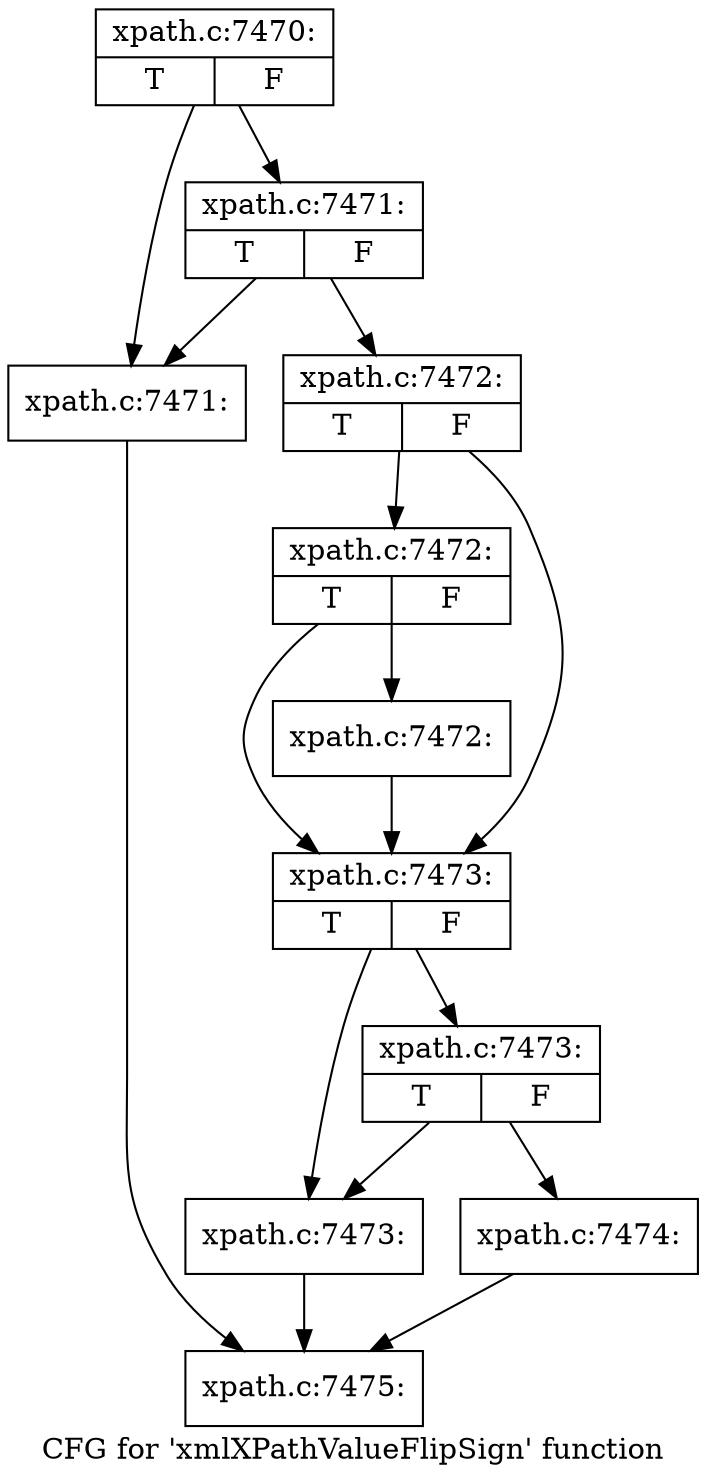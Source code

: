 digraph "CFG for 'xmlXPathValueFlipSign' function" {
	label="CFG for 'xmlXPathValueFlipSign' function";

	Node0x55e6b26e3220 [shape=record,label="{xpath.c:7470:|{<s0>T|<s1>F}}"];
	Node0x55e6b26e3220 -> Node0x55e6b26e8b70;
	Node0x55e6b26e3220 -> Node0x55e6b26fc280;
	Node0x55e6b26fc280 [shape=record,label="{xpath.c:7471:|{<s0>T|<s1>F}}"];
	Node0x55e6b26fc280 -> Node0x55e6b26e8b70;
	Node0x55e6b26fc280 -> Node0x55e6b26e33b0;
	Node0x55e6b26e8b70 [shape=record,label="{xpath.c:7471:}"];
	Node0x55e6b26e8b70 -> Node0x55e6b26e8ae0;
	Node0x55e6b26e33b0 [shape=record,label="{xpath.c:7472:|{<s0>T|<s1>F}}"];
	Node0x55e6b26e33b0 -> Node0x55e6b26fd220;
	Node0x55e6b26e33b0 -> Node0x55e6b26fd1d0;
	Node0x55e6b26fd220 [shape=record,label="{xpath.c:7472:|{<s0>T|<s1>F}}"];
	Node0x55e6b26fd220 -> Node0x55e6b26fd180;
	Node0x55e6b26fd220 -> Node0x55e6b26fd1d0;
	Node0x55e6b26fd180 [shape=record,label="{xpath.c:7472:}"];
	Node0x55e6b26fd180 -> Node0x55e6b26fd1d0;
	Node0x55e6b26fd1d0 [shape=record,label="{xpath.c:7473:|{<s0>T|<s1>F}}"];
	Node0x55e6b26fd1d0 -> Node0x55e6b26fd870;
	Node0x55e6b26fd1d0 -> Node0x55e6b26fd910;
	Node0x55e6b26fd910 [shape=record,label="{xpath.c:7473:|{<s0>T|<s1>F}}"];
	Node0x55e6b26fd910 -> Node0x55e6b26fd870;
	Node0x55e6b26fd910 -> Node0x55e6b26fd8c0;
	Node0x55e6b26fd870 [shape=record,label="{xpath.c:7473:}"];
	Node0x55e6b26fd870 -> Node0x55e6b26e8ae0;
	Node0x55e6b26fd8c0 [shape=record,label="{xpath.c:7474:}"];
	Node0x55e6b26fd8c0 -> Node0x55e6b26e8ae0;
	Node0x55e6b26e8ae0 [shape=record,label="{xpath.c:7475:}"];
}
